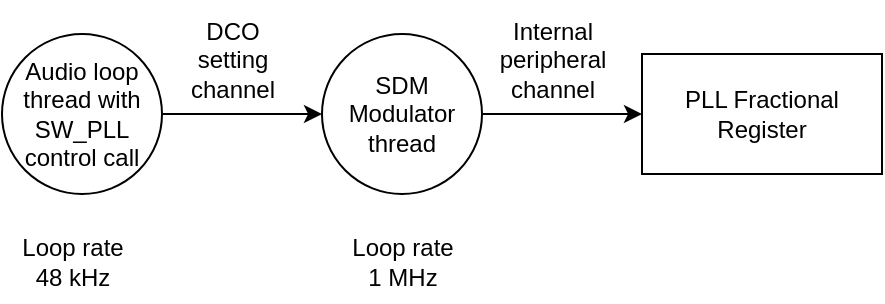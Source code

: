 <mxfile version="21.2.8" type="device">
  <diagram name="Page-1" id="SQhAqpfFYzWNY1yUmR3Z">
    <mxGraphModel dx="1114" dy="755" grid="1" gridSize="10" guides="1" tooltips="1" connect="1" arrows="1" fold="1" page="1" pageScale="1" pageWidth="1169" pageHeight="827" math="0" shadow="0">
      <root>
        <mxCell id="0" />
        <mxCell id="1" parent="0" />
        <mxCell id="A7zdPPGjzwQT9H-tJgH_-3" style="edgeStyle=orthogonalEdgeStyle;rounded=0;orthogonalLoop=1;jettySize=auto;html=1;exitX=1;exitY=0.5;exitDx=0;exitDy=0;entryX=0;entryY=0.5;entryDx=0;entryDy=0;" edge="1" parent="1" source="A7zdPPGjzwQT9H-tJgH_-1" target="A7zdPPGjzwQT9H-tJgH_-2">
          <mxGeometry relative="1" as="geometry" />
        </mxCell>
        <mxCell id="A7zdPPGjzwQT9H-tJgH_-1" value="SDM&lt;br&gt;Modulator&lt;br&gt;thread" style="ellipse;whiteSpace=wrap;html=1;aspect=fixed;" vertex="1" parent="1">
          <mxGeometry x="520" y="280" width="80" height="80" as="geometry" />
        </mxCell>
        <mxCell id="A7zdPPGjzwQT9H-tJgH_-2" value="PLL Fractional Register" style="rounded=0;whiteSpace=wrap;html=1;" vertex="1" parent="1">
          <mxGeometry x="680" y="290" width="120" height="60" as="geometry" />
        </mxCell>
        <mxCell id="A7zdPPGjzwQT9H-tJgH_-5" style="edgeStyle=orthogonalEdgeStyle;rounded=0;orthogonalLoop=1;jettySize=auto;html=1;exitX=1;exitY=0.5;exitDx=0;exitDy=0;entryX=0;entryY=0.5;entryDx=0;entryDy=0;" edge="1" parent="1" source="A7zdPPGjzwQT9H-tJgH_-4" target="A7zdPPGjzwQT9H-tJgH_-1">
          <mxGeometry relative="1" as="geometry" />
        </mxCell>
        <mxCell id="A7zdPPGjzwQT9H-tJgH_-4" value="Audio loop&lt;br&gt;thread with&lt;br&gt;SW_PLL control call" style="ellipse;whiteSpace=wrap;html=1;aspect=fixed;" vertex="1" parent="1">
          <mxGeometry x="360" y="280" width="80" height="80" as="geometry" />
        </mxCell>
        <mxCell id="A7zdPPGjzwQT9H-tJgH_-6" value="DCO&lt;br&gt;setting&lt;br&gt;channel" style="text;html=1;align=center;verticalAlign=middle;resizable=0;points=[];autosize=1;strokeColor=none;fillColor=none;" vertex="1" parent="1">
          <mxGeometry x="440" y="263" width="70" height="60" as="geometry" />
        </mxCell>
        <mxCell id="A7zdPPGjzwQT9H-tJgH_-7" value="Loop rate&lt;br&gt;48 kHz" style="text;html=1;align=center;verticalAlign=middle;resizable=0;points=[];autosize=1;strokeColor=none;fillColor=none;" vertex="1" parent="1">
          <mxGeometry x="360" y="374" width="70" height="40" as="geometry" />
        </mxCell>
        <mxCell id="A7zdPPGjzwQT9H-tJgH_-8" value="Loop rate&lt;br&gt;1 MHz" style="text;html=1;align=center;verticalAlign=middle;resizable=0;points=[];autosize=1;strokeColor=none;fillColor=none;" vertex="1" parent="1">
          <mxGeometry x="525" y="374" width="70" height="40" as="geometry" />
        </mxCell>
        <mxCell id="A7zdPPGjzwQT9H-tJgH_-9" value="Internal&lt;br&gt;peripheral&lt;br&gt;channel" style="text;html=1;align=center;verticalAlign=middle;resizable=0;points=[];autosize=1;strokeColor=none;fillColor=none;" vertex="1" parent="1">
          <mxGeometry x="595" y="263" width="80" height="60" as="geometry" />
        </mxCell>
      </root>
    </mxGraphModel>
  </diagram>
</mxfile>
